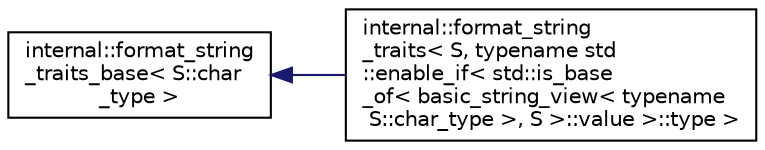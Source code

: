 digraph "Graphical Class Hierarchy"
{
  edge [fontname="Helvetica",fontsize="10",labelfontname="Helvetica",labelfontsize="10"];
  node [fontname="Helvetica",fontsize="10",shape=record];
  rankdir="LR";
  Node1 [label="internal::format_string\l_traits_base\< S::char\l_type \>",height=0.2,width=0.4,color="black", fillcolor="white", style="filled",URL="$structinternal_1_1format__string__traits__base.html"];
  Node1 -> Node2 [dir="back",color="midnightblue",fontsize="10",style="solid",fontname="Helvetica"];
  Node2 [label="internal::format_string\l_traits\< S, typename std\l::enable_if\< std::is_base\l_of\< basic_string_view\< typename\l S::char_type \>, S \>::value \>::type \>",height=0.2,width=0.4,color="black", fillcolor="white", style="filled",URL="$structinternal_1_1format__string__traits_3_01_s_00_01typename_01std_1_1enable__if_3_01std_1_1is_061512d7df8ede3c900f71ad96023162.html"];
}

